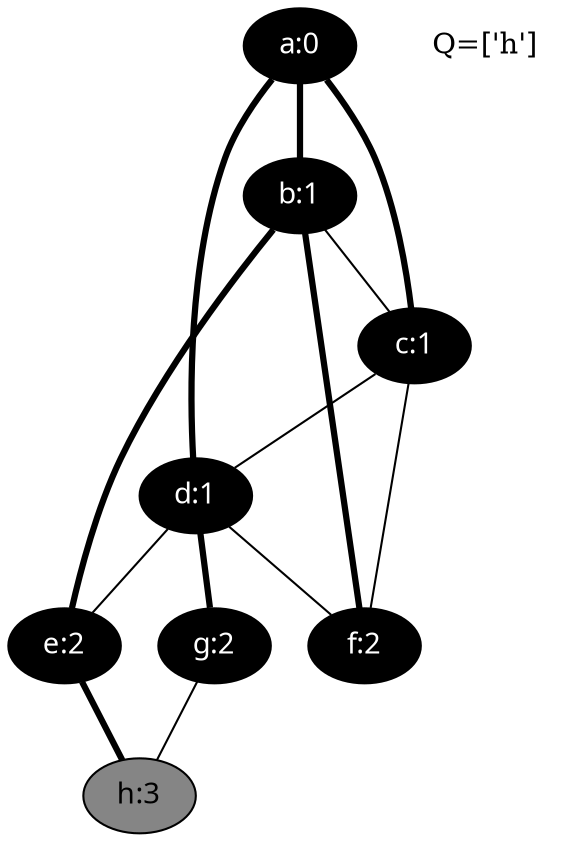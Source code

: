 Graph {
a [ label="a:0" fontcolor=white style=filled fontname="time-bold" fillcolor=black ];
b [ label="b:1" fontcolor=white style=filled fontname="time-bold" fillcolor=black ];
c [ label="c:1" fontcolor=white style=filled fontname="time-bold" fillcolor=black ];
d [ label="d:1" fontcolor=white style=filled fontname="time-bold" fillcolor=black ];
e [ label="e:2" fontcolor=white style=filled fontname="time-bold" fillcolor=black ];
f [ label="f:2" fontcolor=white style=filled fontname="time-bold" fillcolor=black ];
g [ label="g:2" fontcolor=white style=filled fontname="time-bold" fillcolor=black ];
h [ label="h:3" style=filled fontname="time-bold" fillcolor=gray52 ];
a--d[label="", penwidth=3];
a--b[label="", penwidth=3];
a--c[label="", penwidth=3];
b--e[label="", penwidth=3];
b--f[label="", penwidth=3];
b--c[label="", penwidth=1];
c--d[label="", penwidth=1];
c--f[label="", penwidth=1];
d--e[label="", penwidth=1];
d--f[label="", penwidth=1];
d--g[label="", penwidth=3];
e--h[label="", penwidth=3];
g--h[label="", penwidth=1];
legend[label="Q=['h']", color=white];
}